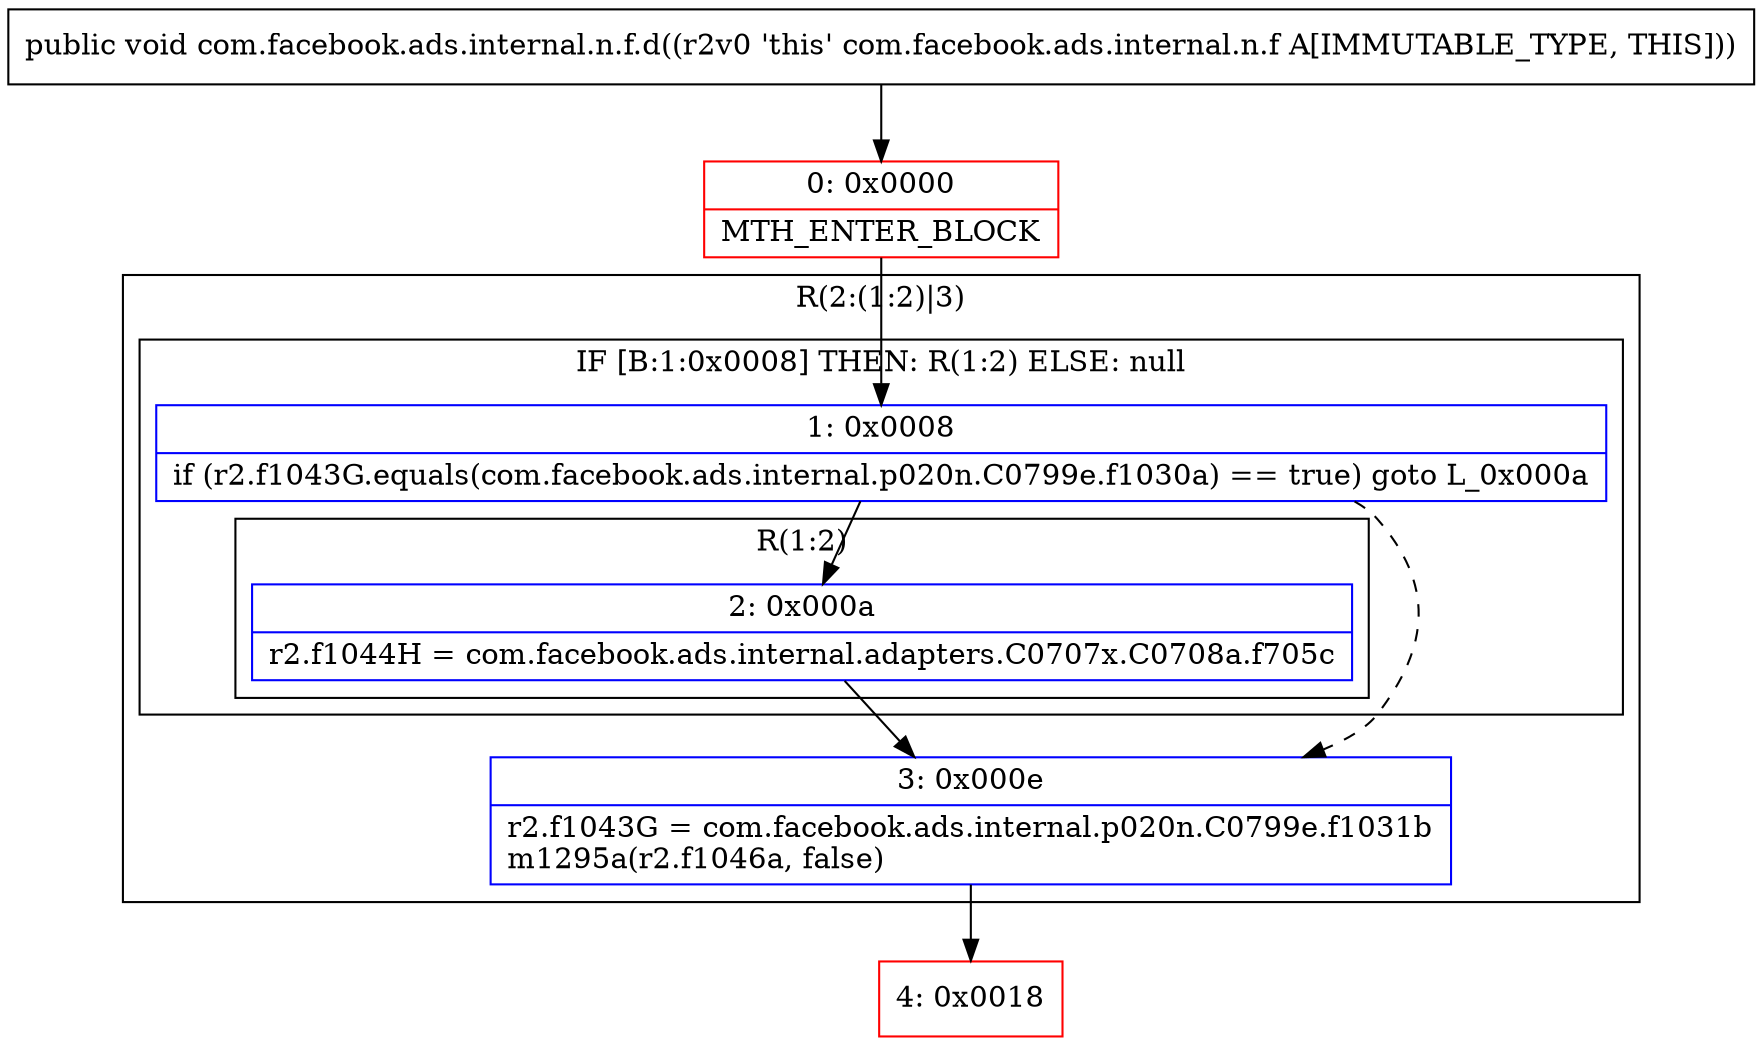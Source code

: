digraph "CFG forcom.facebook.ads.internal.n.f.d()V" {
subgraph cluster_Region_925954921 {
label = "R(2:(1:2)|3)";
node [shape=record,color=blue];
subgraph cluster_IfRegion_709852753 {
label = "IF [B:1:0x0008] THEN: R(1:2) ELSE: null";
node [shape=record,color=blue];
Node_1 [shape=record,label="{1\:\ 0x0008|if (r2.f1043G.equals(com.facebook.ads.internal.p020n.C0799e.f1030a) == true) goto L_0x000a\l}"];
subgraph cluster_Region_44031385 {
label = "R(1:2)";
node [shape=record,color=blue];
Node_2 [shape=record,label="{2\:\ 0x000a|r2.f1044H = com.facebook.ads.internal.adapters.C0707x.C0708a.f705c\l}"];
}
}
Node_3 [shape=record,label="{3\:\ 0x000e|r2.f1043G = com.facebook.ads.internal.p020n.C0799e.f1031b\lm1295a(r2.f1046a, false)\l}"];
}
Node_0 [shape=record,color=red,label="{0\:\ 0x0000|MTH_ENTER_BLOCK\l}"];
Node_4 [shape=record,color=red,label="{4\:\ 0x0018}"];
MethodNode[shape=record,label="{public void com.facebook.ads.internal.n.f.d((r2v0 'this' com.facebook.ads.internal.n.f A[IMMUTABLE_TYPE, THIS])) }"];
MethodNode -> Node_0;
Node_1 -> Node_2;
Node_1 -> Node_3[style=dashed];
Node_2 -> Node_3;
Node_3 -> Node_4;
Node_0 -> Node_1;
}

